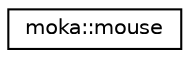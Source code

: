 digraph "Graphical Class Hierarchy"
{
 // LATEX_PDF_SIZE
  edge [fontname="Helvetica",fontsize="10",labelfontname="Helvetica",labelfontsize="10"];
  node [fontname="Helvetica",fontsize="10",shape=record];
  rankdir="LR";
  Node0 [label="moka::mouse",height=0.2,width=0.4,color="black", fillcolor="white", style="filled",URL="$classmoka_1_1mouse.html",tooltip="The mouse object. Updated in the main event loop so that it contains an up-to-date snapshot of the mo..."];
}
